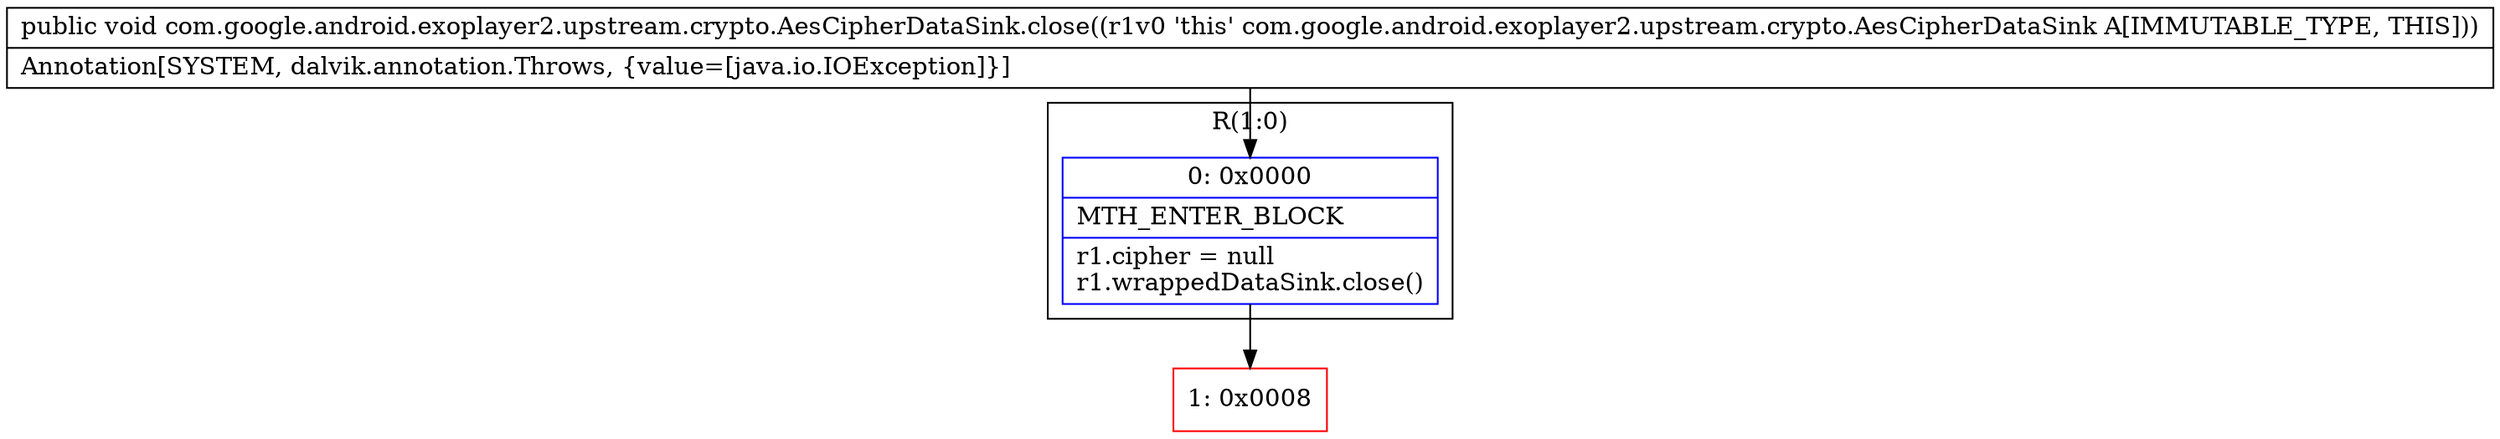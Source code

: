 digraph "CFG forcom.google.android.exoplayer2.upstream.crypto.AesCipherDataSink.close()V" {
subgraph cluster_Region_989290062 {
label = "R(1:0)";
node [shape=record,color=blue];
Node_0 [shape=record,label="{0\:\ 0x0000|MTH_ENTER_BLOCK\l|r1.cipher = null\lr1.wrappedDataSink.close()\l}"];
}
Node_1 [shape=record,color=red,label="{1\:\ 0x0008}"];
MethodNode[shape=record,label="{public void com.google.android.exoplayer2.upstream.crypto.AesCipherDataSink.close((r1v0 'this' com.google.android.exoplayer2.upstream.crypto.AesCipherDataSink A[IMMUTABLE_TYPE, THIS]))  | Annotation[SYSTEM, dalvik.annotation.Throws, \{value=[java.io.IOException]\}]\l}"];
MethodNode -> Node_0;
Node_0 -> Node_1;
}

